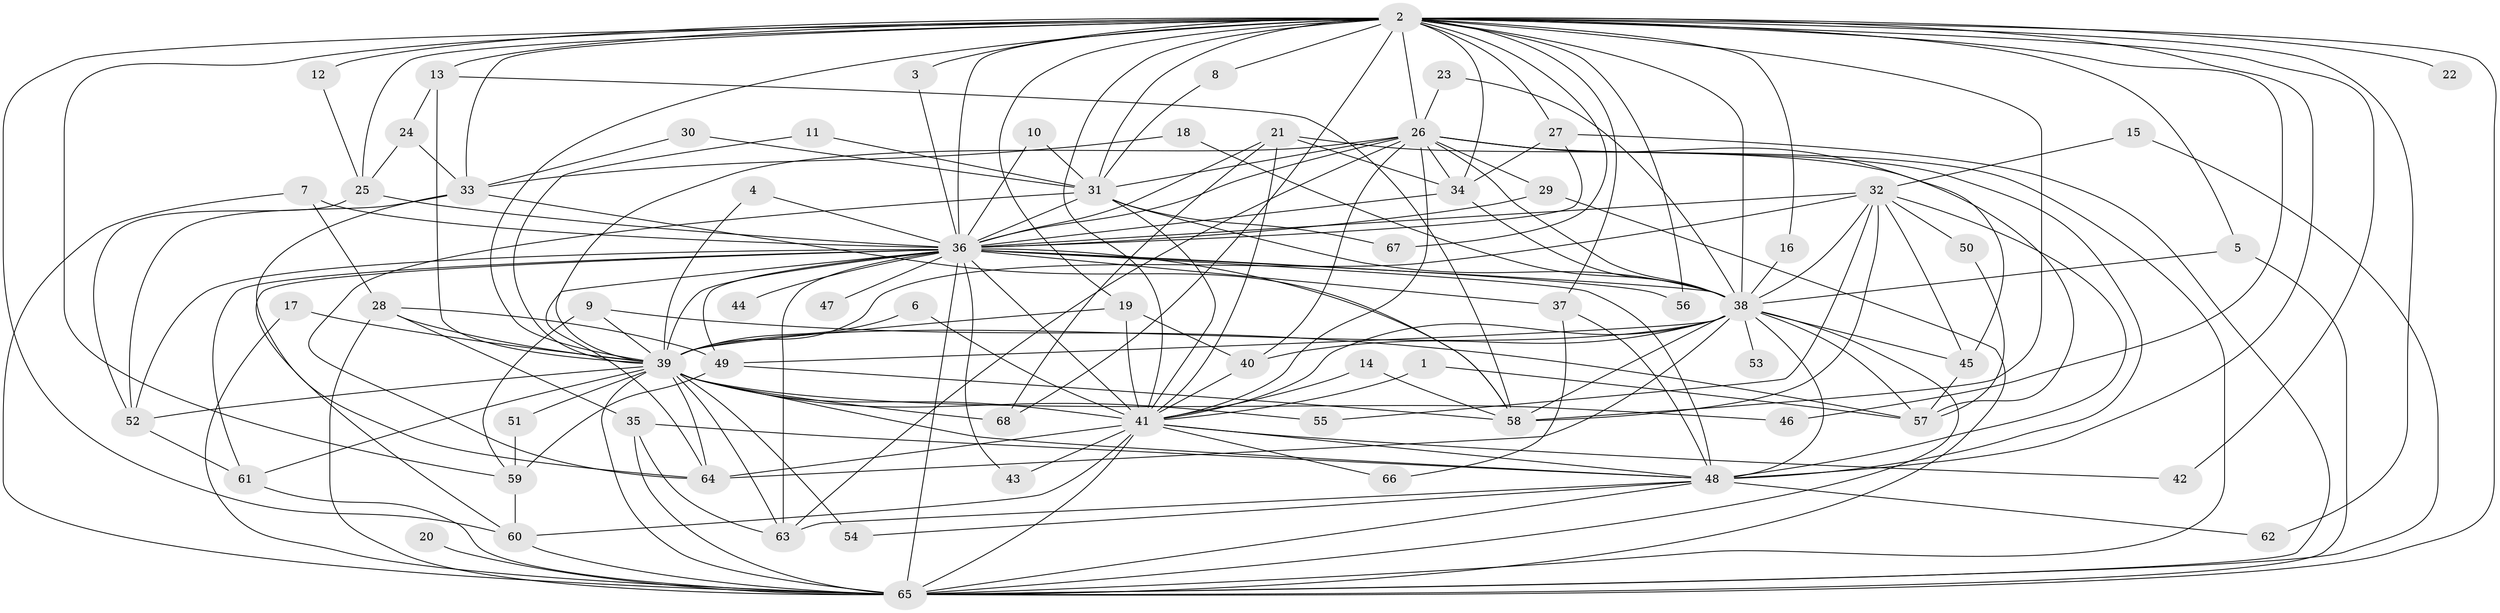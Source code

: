 // original degree distribution, {25: 0.014814814814814815, 29: 0.007407407407407408, 21: 0.007407407407407408, 23: 0.007407407407407408, 24: 0.007407407407407408, 27: 0.007407407407407408, 16: 0.007407407407407408, 32: 0.007407407407407408, 17: 0.007407407407407408, 7: 0.007407407407407408, 2: 0.5407407407407407, 3: 0.1925925925925926, 5: 0.044444444444444446, 6: 0.037037037037037035, 8: 0.007407407407407408, 4: 0.0962962962962963}
// Generated by graph-tools (version 1.1) at 2025/25/03/09/25 03:25:42]
// undirected, 68 vertices, 185 edges
graph export_dot {
graph [start="1"]
  node [color=gray90,style=filled];
  1;
  2;
  3;
  4;
  5;
  6;
  7;
  8;
  9;
  10;
  11;
  12;
  13;
  14;
  15;
  16;
  17;
  18;
  19;
  20;
  21;
  22;
  23;
  24;
  25;
  26;
  27;
  28;
  29;
  30;
  31;
  32;
  33;
  34;
  35;
  36;
  37;
  38;
  39;
  40;
  41;
  42;
  43;
  44;
  45;
  46;
  47;
  48;
  49;
  50;
  51;
  52;
  53;
  54;
  55;
  56;
  57;
  58;
  59;
  60;
  61;
  62;
  63;
  64;
  65;
  66;
  67;
  68;
  1 -- 41 [weight=1.0];
  1 -- 57 [weight=1.0];
  2 -- 3 [weight=1.0];
  2 -- 5 [weight=1.0];
  2 -- 8 [weight=1.0];
  2 -- 12 [weight=1.0];
  2 -- 13 [weight=1.0];
  2 -- 16 [weight=1.0];
  2 -- 19 [weight=1.0];
  2 -- 22 [weight=2.0];
  2 -- 25 [weight=2.0];
  2 -- 26 [weight=3.0];
  2 -- 27 [weight=1.0];
  2 -- 31 [weight=1.0];
  2 -- 33 [weight=2.0];
  2 -- 34 [weight=1.0];
  2 -- 36 [weight=5.0];
  2 -- 37 [weight=2.0];
  2 -- 38 [weight=2.0];
  2 -- 39 [weight=2.0];
  2 -- 41 [weight=4.0];
  2 -- 42 [weight=1.0];
  2 -- 46 [weight=2.0];
  2 -- 48 [weight=3.0];
  2 -- 56 [weight=1.0];
  2 -- 58 [weight=1.0];
  2 -- 59 [weight=1.0];
  2 -- 60 [weight=1.0];
  2 -- 62 [weight=2.0];
  2 -- 65 [weight=2.0];
  2 -- 67 [weight=1.0];
  2 -- 68 [weight=1.0];
  3 -- 36 [weight=1.0];
  4 -- 36 [weight=1.0];
  4 -- 39 [weight=1.0];
  5 -- 38 [weight=1.0];
  5 -- 65 [weight=1.0];
  6 -- 39 [weight=1.0];
  6 -- 41 [weight=1.0];
  7 -- 28 [weight=1.0];
  7 -- 36 [weight=1.0];
  7 -- 65 [weight=1.0];
  8 -- 31 [weight=1.0];
  9 -- 39 [weight=1.0];
  9 -- 57 [weight=1.0];
  9 -- 59 [weight=1.0];
  10 -- 31 [weight=1.0];
  10 -- 36 [weight=1.0];
  11 -- 31 [weight=1.0];
  11 -- 39 [weight=1.0];
  12 -- 25 [weight=1.0];
  13 -- 24 [weight=1.0];
  13 -- 39 [weight=1.0];
  13 -- 58 [weight=1.0];
  14 -- 41 [weight=1.0];
  14 -- 58 [weight=1.0];
  15 -- 32 [weight=1.0];
  15 -- 65 [weight=1.0];
  16 -- 38 [weight=1.0];
  17 -- 39 [weight=1.0];
  17 -- 65 [weight=1.0];
  18 -- 33 [weight=1.0];
  18 -- 38 [weight=1.0];
  19 -- 39 [weight=1.0];
  19 -- 40 [weight=1.0];
  19 -- 41 [weight=1.0];
  20 -- 65 [weight=1.0];
  21 -- 34 [weight=1.0];
  21 -- 36 [weight=1.0];
  21 -- 41 [weight=1.0];
  21 -- 57 [weight=1.0];
  21 -- 68 [weight=1.0];
  23 -- 26 [weight=1.0];
  23 -- 38 [weight=1.0];
  24 -- 25 [weight=1.0];
  24 -- 33 [weight=1.0];
  25 -- 36 [weight=1.0];
  25 -- 52 [weight=1.0];
  26 -- 29 [weight=1.0];
  26 -- 31 [weight=1.0];
  26 -- 34 [weight=1.0];
  26 -- 36 [weight=2.0];
  26 -- 38 [weight=1.0];
  26 -- 39 [weight=1.0];
  26 -- 40 [weight=1.0];
  26 -- 41 [weight=1.0];
  26 -- 45 [weight=1.0];
  26 -- 48 [weight=1.0];
  26 -- 63 [weight=1.0];
  26 -- 65 [weight=1.0];
  27 -- 34 [weight=1.0];
  27 -- 36 [weight=1.0];
  27 -- 65 [weight=1.0];
  28 -- 35 [weight=1.0];
  28 -- 39 [weight=1.0];
  28 -- 49 [weight=1.0];
  28 -- 65 [weight=1.0];
  29 -- 36 [weight=1.0];
  29 -- 65 [weight=1.0];
  30 -- 31 [weight=1.0];
  30 -- 33 [weight=1.0];
  31 -- 36 [weight=1.0];
  31 -- 38 [weight=1.0];
  31 -- 41 [weight=1.0];
  31 -- 64 [weight=1.0];
  31 -- 67 [weight=1.0];
  32 -- 36 [weight=1.0];
  32 -- 38 [weight=1.0];
  32 -- 39 [weight=2.0];
  32 -- 45 [weight=1.0];
  32 -- 48 [weight=1.0];
  32 -- 50 [weight=1.0];
  32 -- 55 [weight=1.0];
  32 -- 58 [weight=1.0];
  33 -- 52 [weight=1.0];
  33 -- 58 [weight=1.0];
  33 -- 64 [weight=1.0];
  34 -- 36 [weight=1.0];
  34 -- 38 [weight=1.0];
  35 -- 48 [weight=1.0];
  35 -- 63 [weight=1.0];
  35 -- 65 [weight=1.0];
  36 -- 37 [weight=1.0];
  36 -- 38 [weight=3.0];
  36 -- 39 [weight=2.0];
  36 -- 41 [weight=2.0];
  36 -- 43 [weight=1.0];
  36 -- 44 [weight=1.0];
  36 -- 47 [weight=2.0];
  36 -- 48 [weight=2.0];
  36 -- 49 [weight=2.0];
  36 -- 52 [weight=1.0];
  36 -- 56 [weight=1.0];
  36 -- 58 [weight=1.0];
  36 -- 60 [weight=1.0];
  36 -- 61 [weight=1.0];
  36 -- 63 [weight=2.0];
  36 -- 64 [weight=1.0];
  36 -- 65 [weight=3.0];
  37 -- 48 [weight=1.0];
  37 -- 66 [weight=1.0];
  38 -- 39 [weight=1.0];
  38 -- 40 [weight=1.0];
  38 -- 41 [weight=1.0];
  38 -- 45 [weight=1.0];
  38 -- 48 [weight=1.0];
  38 -- 49 [weight=1.0];
  38 -- 53 [weight=1.0];
  38 -- 57 [weight=1.0];
  38 -- 58 [weight=1.0];
  38 -- 64 [weight=1.0];
  38 -- 65 [weight=1.0];
  39 -- 41 [weight=2.0];
  39 -- 46 [weight=1.0];
  39 -- 48 [weight=2.0];
  39 -- 51 [weight=1.0];
  39 -- 52 [weight=1.0];
  39 -- 54 [weight=1.0];
  39 -- 55 [weight=1.0];
  39 -- 61 [weight=1.0];
  39 -- 63 [weight=1.0];
  39 -- 64 [weight=2.0];
  39 -- 65 [weight=2.0];
  39 -- 68 [weight=1.0];
  40 -- 41 [weight=1.0];
  41 -- 42 [weight=1.0];
  41 -- 43 [weight=1.0];
  41 -- 48 [weight=1.0];
  41 -- 60 [weight=2.0];
  41 -- 64 [weight=1.0];
  41 -- 65 [weight=1.0];
  41 -- 66 [weight=1.0];
  45 -- 57 [weight=1.0];
  48 -- 54 [weight=1.0];
  48 -- 62 [weight=1.0];
  48 -- 63 [weight=1.0];
  48 -- 65 [weight=1.0];
  49 -- 58 [weight=1.0];
  49 -- 59 [weight=1.0];
  50 -- 57 [weight=1.0];
  51 -- 59 [weight=1.0];
  52 -- 61 [weight=1.0];
  59 -- 60 [weight=1.0];
  60 -- 65 [weight=1.0];
  61 -- 65 [weight=1.0];
}
